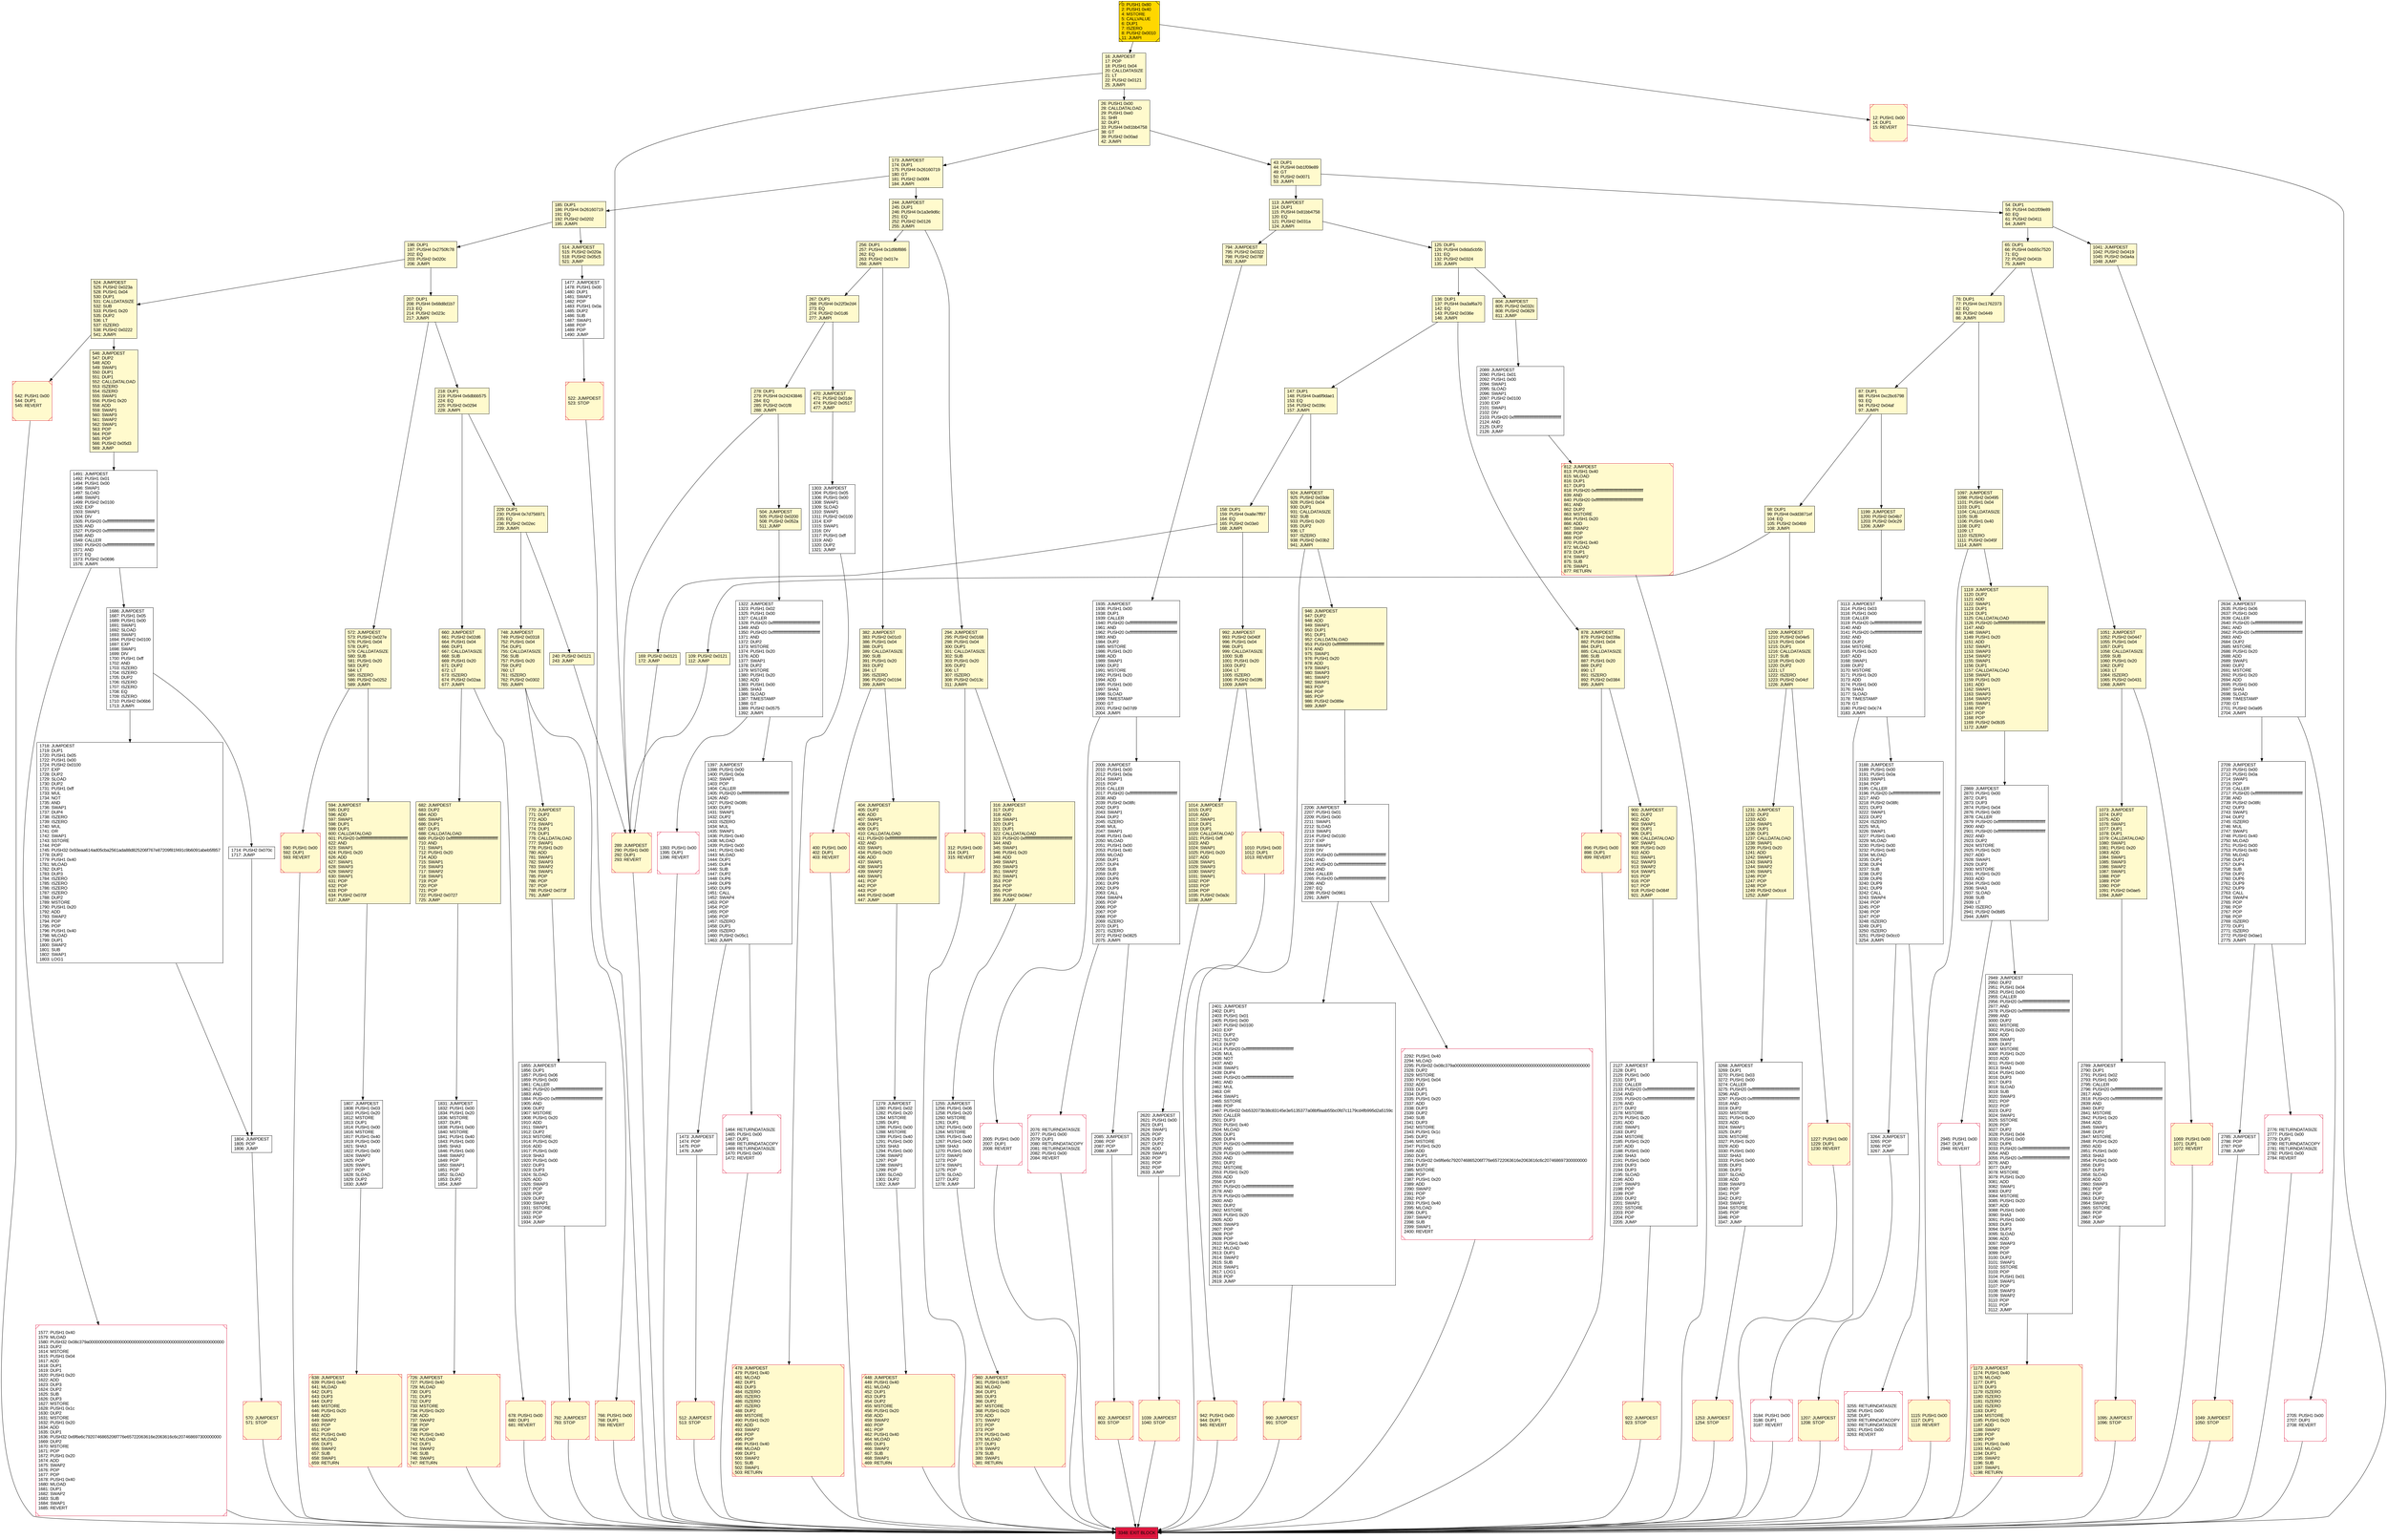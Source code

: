 digraph G {
bgcolor=transparent rankdir=UD;
node [shape=box style=filled color=black fillcolor=white fontname=arial fontcolor=black];
514 [label="514: JUMPDEST\l515: PUSH2 0x020a\l518: PUSH2 0x05c5\l521: JUMP\l" fillcolor=lemonchiffon ];
594 [label="594: JUMPDEST\l595: DUP2\l596: ADD\l597: SWAP1\l598: DUP1\l599: DUP1\l600: CALLDATALOAD\l601: PUSH20 0xffffffffffffffffffffffffffffffffffffffff\l622: AND\l623: SWAP1\l624: PUSH1 0x20\l626: ADD\l627: SWAP1\l628: SWAP3\l629: SWAP2\l630: SWAP1\l631: POP\l632: POP\l633: POP\l634: PUSH2 0x070f\l637: JUMP\l" fillcolor=lemonchiffon ];
678 [label="678: PUSH1 0x00\l680: DUP1\l681: REVERT\l" fillcolor=lemonchiffon shape=Msquare color=crimson ];
2076 [label="2076: RETURNDATASIZE\l2077: PUSH1 0x00\l2079: DUP1\l2080: RETURNDATACOPY\l2081: RETURNDATASIZE\l2082: PUSH1 0x00\l2084: REVERT\l" shape=Msquare color=crimson ];
922 [label="922: JUMPDEST\l923: STOP\l" fillcolor=lemonchiffon shape=Msquare color=crimson ];
942 [label="942: PUSH1 0x00\l944: DUP1\l945: REVERT\l" fillcolor=lemonchiffon shape=Msquare color=crimson ];
2206 [label="2206: JUMPDEST\l2207: PUSH1 0x01\l2209: PUSH1 0x00\l2211: SWAP1\l2212: SLOAD\l2213: SWAP1\l2214: PUSH2 0x0100\l2217: EXP\l2218: SWAP1\l2219: DIV\l2220: PUSH20 0xffffffffffffffffffffffffffffffffffffffff\l2241: AND\l2242: PUSH20 0xffffffffffffffffffffffffffffffffffffffff\l2263: AND\l2264: CALLER\l2265: PUSH20 0xffffffffffffffffffffffffffffffffffffffff\l2286: AND\l2287: EQ\l2288: PUSH2 0x0961\l2291: JUMPI\l" ];
2949 [label="2949: JUMPDEST\l2950: DUP2\l2951: PUSH1 0x04\l2953: PUSH1 0x00\l2955: CALLER\l2956: PUSH20 0xffffffffffffffffffffffffffffffffffffffff\l2977: AND\l2978: PUSH20 0xffffffffffffffffffffffffffffffffffffffff\l2999: AND\l3000: DUP2\l3001: MSTORE\l3002: PUSH1 0x20\l3004: ADD\l3005: SWAP1\l3006: DUP2\l3007: MSTORE\l3008: PUSH1 0x20\l3010: ADD\l3011: PUSH1 0x00\l3013: SHA3\l3014: PUSH1 0x00\l3016: DUP3\l3017: DUP3\l3018: SLOAD\l3019: SUB\l3020: SWAP3\l3021: POP\l3022: POP\l3023: DUP2\l3024: SWAP1\l3025: SSTORE\l3026: POP\l3027: DUP2\l3028: PUSH1 0x04\l3030: PUSH1 0x00\l3032: DUP6\l3033: PUSH20 0xffffffffffffffffffffffffffffffffffffffff\l3054: AND\l3055: PUSH20 0xffffffffffffffffffffffffffffffffffffffff\l3076: AND\l3077: DUP2\l3078: MSTORE\l3079: PUSH1 0x20\l3081: ADD\l3082: SWAP1\l3083: DUP2\l3084: MSTORE\l3085: PUSH1 0x20\l3087: ADD\l3088: PUSH1 0x00\l3090: SHA3\l3091: PUSH1 0x00\l3093: DUP3\l3094: DUP3\l3095: SLOAD\l3096: ADD\l3097: SWAP3\l3098: POP\l3099: POP\l3100: DUP2\l3101: SWAP1\l3102: SSTORE\l3103: POP\l3104: PUSH1 0x01\l3106: SWAP1\l3107: POP\l3108: SWAP3\l3109: SWAP2\l3110: POP\l3111: POP\l3112: JUMP\l" ];
2292 [label="2292: PUSH1 0x40\l2294: MLOAD\l2295: PUSH32 0x08c379a000000000000000000000000000000000000000000000000000000000\l2328: DUP2\l2329: MSTORE\l2330: PUSH1 0x04\l2332: ADD\l2333: DUP1\l2334: DUP1\l2335: PUSH1 0x20\l2337: ADD\l2338: DUP3\l2339: DUP2\l2340: SUB\l2341: DUP3\l2342: MSTORE\l2343: PUSH1 0x1c\l2345: DUP2\l2346: MSTORE\l2347: PUSH1 0x20\l2349: ADD\l2350: DUP1\l2351: PUSH32 0x6f6e6c7920746865206f776e65722063616e2063616c6c207468697300000000\l2384: DUP2\l2385: MSTORE\l2386: POP\l2387: PUSH1 0x20\l2389: ADD\l2390: SWAP2\l2391: POP\l2392: POP\l2393: PUSH1 0x40\l2395: MLOAD\l2396: DUP1\l2397: SWAP2\l2398: SUB\l2399: SWAP1\l2400: REVERT\l" shape=Msquare color=crimson ];
3348 [label="3348: EXIT BLOCK\l" fillcolor=crimson ];
54 [label="54: DUP1\l55: PUSH4 0xb1f09e89\l60: EQ\l61: PUSH2 0x0411\l64: JUMPI\l" fillcolor=lemonchiffon ];
294 [label="294: JUMPDEST\l295: PUSH2 0x0168\l298: PUSH1 0x04\l300: DUP1\l301: CALLDATASIZE\l302: SUB\l303: PUSH1 0x20\l305: DUP2\l306: LT\l307: ISZERO\l308: PUSH2 0x013c\l311: JUMPI\l" fillcolor=lemonchiffon ];
0 [label="0: PUSH1 0x80\l2: PUSH1 0x40\l4: MSTORE\l5: CALLVALUE\l6: DUP1\l7: ISZERO\l8: PUSH2 0x0010\l11: JUMPI\l" fillcolor=lemonchiffon shape=Msquare fillcolor=gold ];
900 [label="900: JUMPDEST\l901: DUP2\l902: ADD\l903: SWAP1\l904: DUP1\l905: DUP1\l906: CALLDATALOAD\l907: SWAP1\l908: PUSH1 0x20\l910: ADD\l911: SWAP1\l912: SWAP3\l913: SWAP2\l914: SWAP1\l915: POP\l916: POP\l917: POP\l918: PUSH2 0x084f\l921: JUMP\l" fillcolor=lemonchiffon ];
1279 [label="1279: JUMPDEST\l1280: PUSH1 0x02\l1282: PUSH1 0x20\l1284: MSTORE\l1285: DUP1\l1286: PUSH1 0x00\l1288: MSTORE\l1289: PUSH1 0x40\l1291: PUSH1 0x00\l1293: SHA3\l1294: PUSH1 0x00\l1296: SWAP2\l1297: POP\l1298: SWAP1\l1299: POP\l1300: SLOAD\l1301: DUP2\l1302: JUMP\l" ];
2945 [label="2945: PUSH1 0x00\l2947: DUP1\l2948: REVERT\l" shape=Msquare color=crimson ];
896 [label="896: PUSH1 0x00\l898: DUP1\l899: REVERT\l" fillcolor=lemonchiffon shape=Msquare color=crimson ];
1255 [label="1255: JUMPDEST\l1256: PUSH1 0x06\l1258: PUSH1 0x20\l1260: MSTORE\l1261: DUP1\l1262: PUSH1 0x00\l1264: MSTORE\l1265: PUSH1 0x40\l1267: PUSH1 0x00\l1269: SHA3\l1270: PUSH1 0x00\l1272: SWAP2\l1273: POP\l1274: SWAP1\l1275: POP\l1276: SLOAD\l1277: DUP2\l1278: JUMP\l" ];
1207 [label="1207: JUMPDEST\l1208: STOP\l" fillcolor=lemonchiffon shape=Msquare color=crimson ];
289 [label="289: JUMPDEST\l290: PUSH1 0x00\l292: DUP1\l293: REVERT\l" fillcolor=lemonchiffon shape=Msquare color=crimson ];
218 [label="218: DUP1\l219: PUSH4 0x6dbbb575\l224: EQ\l225: PUSH2 0x0294\l228: JUMPI\l" fillcolor=lemonchiffon ];
2869 [label="2869: JUMPDEST\l2870: PUSH1 0x00\l2872: DUP1\l2873: DUP3\l2874: PUSH1 0x04\l2876: PUSH1 0x00\l2878: CALLER\l2879: PUSH20 0xffffffffffffffffffffffffffffffffffffffff\l2900: AND\l2901: PUSH20 0xffffffffffffffffffffffffffffffffffffffff\l2922: AND\l2923: DUP2\l2924: MSTORE\l2925: PUSH1 0x20\l2927: ADD\l2928: SWAP1\l2929: DUP2\l2930: MSTORE\l2931: PUSH1 0x20\l2933: ADD\l2934: PUSH1 0x00\l2936: SHA3\l2937: SLOAD\l2938: SUB\l2939: LT\l2940: ISZERO\l2941: PUSH2 0x0b85\l2944: JUMPI\l" ];
113 [label="113: JUMPDEST\l114: DUP1\l115: PUSH4 0x81bb4758\l120: EQ\l121: PUSH2 0x031a\l124: JUMPI\l" fillcolor=lemonchiffon ];
2127 [label="2127: JUMPDEST\l2128: DUP1\l2129: PUSH1 0x00\l2131: DUP1\l2132: CALLER\l2133: PUSH20 0xffffffffffffffffffffffffffffffffffffffff\l2154: AND\l2155: PUSH20 0xffffffffffffffffffffffffffffffffffffffff\l2176: AND\l2177: DUP2\l2178: MSTORE\l2179: PUSH1 0x20\l2181: ADD\l2182: SWAP1\l2183: DUP2\l2184: MSTORE\l2185: PUSH1 0x20\l2187: ADD\l2188: PUSH1 0x00\l2190: SHA3\l2191: PUSH1 0x00\l2193: DUP3\l2194: DUP3\l2195: SLOAD\l2196: ADD\l2197: SWAP3\l2198: POP\l2199: POP\l2200: DUP2\l2201: SWAP1\l2202: SSTORE\l2203: POP\l2204: POP\l2205: JUMP\l" ];
1804 [label="1804: JUMPDEST\l1805: POP\l1806: JUMP\l" ];
1686 [label="1686: JUMPDEST\l1687: PUSH1 0x05\l1689: PUSH1 0x00\l1691: SWAP1\l1692: SLOAD\l1693: SWAP1\l1694: PUSH2 0x0100\l1697: EXP\l1698: SWAP1\l1699: DIV\l1700: PUSH1 0xff\l1702: AND\l1703: ISZERO\l1704: ISZERO\l1705: DUP2\l1706: ISZERO\l1707: ISZERO\l1708: EQ\l1709: ISZERO\l1710: PUSH2 0x06b6\l1713: JUMPI\l" ];
2705 [label="2705: PUSH1 0x00\l2707: DUP1\l2708: REVERT\l" shape=Msquare color=crimson ];
400 [label="400: PUSH1 0x00\l402: DUP1\l403: REVERT\l" fillcolor=lemonchiffon shape=Msquare color=crimson ];
109 [label="109: PUSH2 0x0121\l112: JUMP\l" fillcolor=lemonchiffon ];
1073 [label="1073: JUMPDEST\l1074: DUP2\l1075: ADD\l1076: SWAP1\l1077: DUP1\l1078: DUP1\l1079: CALLDATALOAD\l1080: SWAP1\l1081: PUSH1 0x20\l1083: ADD\l1084: SWAP1\l1085: SWAP3\l1086: SWAP2\l1087: SWAP1\l1088: POP\l1089: POP\l1090: POP\l1091: PUSH2 0x0ae5\l1094: JUMP\l" fillcolor=lemonchiffon ];
1714 [label="1714: PUSH2 0x070c\l1717: JUMP\l" ];
1231 [label="1231: JUMPDEST\l1232: DUP2\l1233: ADD\l1234: SWAP1\l1235: DUP1\l1236: DUP1\l1237: CALLDATALOAD\l1238: SWAP1\l1239: PUSH1 0x20\l1241: ADD\l1242: SWAP1\l1243: SWAP3\l1244: SWAP2\l1245: SWAP1\l1246: POP\l1247: POP\l1248: POP\l1249: PUSH2 0x0cc4\l1252: JUMP\l" fillcolor=lemonchiffon ];
794 [label="794: JUMPDEST\l795: PUSH2 0x0322\l798: PUSH2 0x078f\l801: JUMP\l" fillcolor=lemonchiffon ];
76 [label="76: DUP1\l77: PUSH4 0xc1762373\l82: EQ\l83: PUSH2 0x0449\l86: JUMPI\l" fillcolor=lemonchiffon ];
207 [label="207: DUP1\l208: PUSH4 0x68d8d1b7\l213: EQ\l214: PUSH2 0x023c\l217: JUMPI\l" fillcolor=lemonchiffon ];
572 [label="572: JUMPDEST\l573: PUSH2 0x027e\l576: PUSH1 0x04\l578: DUP1\l579: CALLDATASIZE\l580: SUB\l581: PUSH1 0x20\l583: DUP2\l584: LT\l585: ISZERO\l586: PUSH2 0x0252\l589: JUMPI\l" fillcolor=lemonchiffon ];
470 [label="470: JUMPDEST\l471: PUSH2 0x01de\l474: PUSH2 0x0517\l477: JUMP\l" fillcolor=lemonchiffon ];
990 [label="990: JUMPDEST\l991: STOP\l" fillcolor=lemonchiffon shape=Msquare color=crimson ];
748 [label="748: JUMPDEST\l749: PUSH2 0x0318\l752: PUSH1 0x04\l754: DUP1\l755: CALLDATASIZE\l756: SUB\l757: PUSH1 0x20\l759: DUP2\l760: LT\l761: ISZERO\l762: PUSH2 0x0302\l765: JUMPI\l" fillcolor=lemonchiffon ];
404 [label="404: JUMPDEST\l405: DUP2\l406: ADD\l407: SWAP1\l408: DUP1\l409: DUP1\l410: CALLDATALOAD\l411: PUSH20 0xffffffffffffffffffffffffffffffffffffffff\l432: AND\l433: SWAP1\l434: PUSH1 0x20\l436: ADD\l437: SWAP1\l438: SWAP3\l439: SWAP2\l440: SWAP1\l441: POP\l442: POP\l443: POP\l444: PUSH2 0x04ff\l447: JUMP\l" fillcolor=lemonchiffon ];
185 [label="185: DUP1\l186: PUSH4 0x26160719\l191: EQ\l192: PUSH2 0x0202\l195: JUMPI\l" fillcolor=lemonchiffon ];
1010 [label="1010: PUSH1 0x00\l1012: DUP1\l1013: REVERT\l" fillcolor=lemonchiffon shape=Msquare color=crimson ];
660 [label="660: JUMPDEST\l661: PUSH2 0x02d6\l664: PUSH1 0x04\l666: DUP1\l667: CALLDATASIZE\l668: SUB\l669: PUSH1 0x20\l671: DUP2\l672: LT\l673: ISZERO\l674: PUSH2 0x02aa\l677: JUMPI\l" fillcolor=lemonchiffon ];
65 [label="65: DUP1\l66: PUSH4 0xb55c7520\l71: EQ\l72: PUSH2 0x041b\l75: JUMPI\l" fillcolor=lemonchiffon ];
766 [label="766: PUSH1 0x00\l768: DUP1\l769: REVERT\l" fillcolor=lemonchiffon shape=Msquare color=crimson ];
726 [label="726: JUMPDEST\l727: PUSH1 0x40\l729: MLOAD\l730: DUP1\l731: DUP3\l732: DUP2\l733: MSTORE\l734: PUSH1 0x20\l736: ADD\l737: SWAP2\l738: POP\l739: POP\l740: PUSH1 0x40\l742: MLOAD\l743: DUP1\l744: SWAP2\l745: SUB\l746: SWAP1\l747: RETURN\l" fillcolor=lemonchiffon shape=Msquare color=crimson ];
158 [label="158: DUP1\l159: PUSH4 0xa8e7ff97\l164: EQ\l165: PUSH2 0x03e0\l168: JUMPI\l" fillcolor=lemonchiffon ];
1227 [label="1227: PUSH1 0x00\l1229: DUP1\l1230: REVERT\l" fillcolor=lemonchiffon shape=Msquare color=crimson ];
2085 [label="2085: JUMPDEST\l2086: POP\l2087: POP\l2088: JUMP\l" ];
1935 [label="1935: JUMPDEST\l1936: PUSH1 0x00\l1938: DUP1\l1939: CALLER\l1940: PUSH20 0xffffffffffffffffffffffffffffffffffffffff\l1961: AND\l1962: PUSH20 0xffffffffffffffffffffffffffffffffffffffff\l1983: AND\l1984: DUP2\l1985: MSTORE\l1986: PUSH1 0x20\l1988: ADD\l1989: SWAP1\l1990: DUP2\l1991: MSTORE\l1992: PUSH1 0x20\l1994: ADD\l1995: PUSH1 0x00\l1997: SHA3\l1998: SLOAD\l1999: TIMESTAMP\l2000: GT\l2001: PUSH2 0x07d9\l2004: JUMPI\l" ];
1253 [label="1253: JUMPDEST\l1254: STOP\l" fillcolor=lemonchiffon shape=Msquare color=crimson ];
448 [label="448: JUMPDEST\l449: PUSH1 0x40\l451: MLOAD\l452: DUP1\l453: DUP3\l454: DUP2\l455: MSTORE\l456: PUSH1 0x20\l458: ADD\l459: SWAP2\l460: POP\l461: POP\l462: PUSH1 0x40\l464: MLOAD\l465: DUP1\l466: SWAP2\l467: SUB\l468: SWAP1\l469: RETURN\l" fillcolor=lemonchiffon shape=Msquare color=crimson ];
125 [label="125: DUP1\l126: PUSH4 0x8da5cb5b\l131: EQ\l132: PUSH2 0x0324\l135: JUMPI\l" fillcolor=lemonchiffon ];
2005 [label="2005: PUSH1 0x00\l2007: DUP1\l2008: REVERT\l" shape=Msquare color=crimson ];
1097 [label="1097: JUMPDEST\l1098: PUSH2 0x0495\l1101: PUSH1 0x04\l1103: DUP1\l1104: CALLDATASIZE\l1105: SUB\l1106: PUSH1 0x40\l1108: DUP2\l1109: LT\l1110: ISZERO\l1111: PUSH2 0x045f\l1114: JUMPI\l" fillcolor=lemonchiffon ];
244 [label="244: JUMPDEST\l245: DUP1\l246: PUSH4 0x1a3e9d6c\l251: EQ\l252: PUSH2 0x0126\l255: JUMPI\l" fillcolor=lemonchiffon ];
2401 [label="2401: JUMPDEST\l2402: DUP1\l2403: PUSH1 0x01\l2405: PUSH1 0x00\l2407: PUSH2 0x0100\l2410: EXP\l2411: DUP2\l2412: SLOAD\l2413: DUP2\l2414: PUSH20 0xffffffffffffffffffffffffffffffffffffffff\l2435: MUL\l2436: NOT\l2437: AND\l2438: SWAP1\l2439: DUP4\l2440: PUSH20 0xffffffffffffffffffffffffffffffffffffffff\l2461: AND\l2462: MUL\l2463: OR\l2464: SWAP1\l2465: SSTORE\l2466: POP\l2467: PUSH32 0xb532073b38c83145e3e5135377a08bf9aab55bc0fd7c1179cd4fb995d2a5159c\l2500: CALLER\l2501: DUP3\l2502: PUSH1 0x40\l2504: MLOAD\l2505: DUP1\l2506: DUP4\l2507: PUSH20 0xffffffffffffffffffffffffffffffffffffffff\l2528: AND\l2529: PUSH20 0xffffffffffffffffffffffffffffffffffffffff\l2550: AND\l2551: DUP2\l2552: MSTORE\l2553: PUSH1 0x20\l2555: ADD\l2556: DUP3\l2557: PUSH20 0xffffffffffffffffffffffffffffffffffffffff\l2578: AND\l2579: PUSH20 0xffffffffffffffffffffffffffffffffffffffff\l2600: AND\l2601: DUP2\l2602: MSTORE\l2603: PUSH1 0x20\l2605: ADD\l2606: SWAP3\l2607: POP\l2608: POP\l2609: POP\l2610: PUSH1 0x40\l2612: MLOAD\l2613: DUP1\l2614: SWAP2\l2615: SUB\l2616: SWAP1\l2617: LOG1\l2618: POP\l2619: JUMP\l" ];
173 [label="173: JUMPDEST\l174: DUP1\l175: PUSH4 0x26160719\l180: GT\l181: PUSH2 0x00f4\l184: JUMPI\l" fillcolor=lemonchiffon ];
812 [label="812: JUMPDEST\l813: PUSH1 0x40\l815: MLOAD\l816: DUP1\l817: DUP3\l818: PUSH20 0xffffffffffffffffffffffffffffffffffffffff\l839: AND\l840: PUSH20 0xffffffffffffffffffffffffffffffffffffffff\l861: AND\l862: DUP2\l863: MSTORE\l864: PUSH1 0x20\l866: ADD\l867: SWAP2\l868: POP\l869: POP\l870: PUSH1 0x40\l872: MLOAD\l873: DUP1\l874: SWAP2\l875: SUB\l876: SWAP1\l877: RETURN\l" fillcolor=lemonchiffon shape=Msquare color=crimson ];
2789 [label="2789: JUMPDEST\l2790: DUP1\l2791: PUSH1 0x02\l2793: PUSH1 0x00\l2795: CALLER\l2796: PUSH20 0xffffffffffffffffffffffffffffffffffffffff\l2817: AND\l2818: PUSH20 0xffffffffffffffffffffffffffffffffffffffff\l2839: AND\l2840: DUP2\l2841: MSTORE\l2842: PUSH1 0x20\l2844: ADD\l2845: SWAP1\l2846: DUP2\l2847: MSTORE\l2848: PUSH1 0x20\l2850: ADD\l2851: PUSH1 0x00\l2853: SHA3\l2854: PUSH1 0x00\l2856: DUP3\l2857: DUP3\l2858: SLOAD\l2859: ADD\l2860: SWAP3\l2861: POP\l2862: POP\l2863: DUP2\l2864: SWAP1\l2865: SSTORE\l2866: POP\l2867: POP\l2868: JUMP\l" ];
3268 [label="3268: JUMPDEST\l3269: DUP1\l3270: PUSH1 0x03\l3272: PUSH1 0x00\l3274: CALLER\l3275: PUSH20 0xffffffffffffffffffffffffffffffffffffffff\l3296: AND\l3297: PUSH20 0xffffffffffffffffffffffffffffffffffffffff\l3318: AND\l3319: DUP2\l3320: MSTORE\l3321: PUSH1 0x20\l3323: ADD\l3324: SWAP1\l3325: DUP2\l3326: MSTORE\l3327: PUSH1 0x20\l3329: ADD\l3330: PUSH1 0x00\l3332: SHA3\l3333: PUSH1 0x00\l3335: DUP3\l3336: DUP3\l3337: SLOAD\l3338: ADD\l3339: SWAP3\l3340: POP\l3341: POP\l3342: DUP2\l3343: SWAP1\l3344: SSTORE\l3345: POP\l3346: POP\l3347: JUMP\l" ];
229 [label="229: DUP1\l230: PUSH4 0x7d756971\l235: EQ\l236: PUSH2 0x02ec\l239: JUMPI\l" fillcolor=lemonchiffon ];
1473 [label="1473: JUMPDEST\l1474: POP\l1475: POP\l1476: JUMP\l" ];
3264 [label="3264: JUMPDEST\l3265: POP\l3266: POP\l3267: JUMP\l" ];
792 [label="792: JUMPDEST\l793: STOP\l" fillcolor=lemonchiffon shape=Msquare color=crimson ];
1069 [label="1069: PUSH1 0x00\l1071: DUP1\l1072: REVERT\l" fillcolor=lemonchiffon shape=Msquare color=crimson ];
1049 [label="1049: JUMPDEST\l1050: STOP\l" fillcolor=lemonchiffon shape=Msquare color=crimson ];
256 [label="256: DUP1\l257: PUSH4 0x1d9bf886\l262: EQ\l263: PUSH2 0x017e\l266: JUMPI\l" fillcolor=lemonchiffon ];
1718 [label="1718: JUMPDEST\l1719: DUP1\l1720: PUSH1 0x05\l1722: PUSH1 0x00\l1724: PUSH2 0x0100\l1727: EXP\l1728: DUP2\l1729: SLOAD\l1730: DUP2\l1731: PUSH1 0xff\l1733: MUL\l1734: NOT\l1735: AND\l1736: SWAP1\l1737: DUP4\l1738: ISZERO\l1739: ISZERO\l1740: MUL\l1741: OR\l1742: SWAP1\l1743: SSTORE\l1744: POP\l1745: PUSH32 0x93eaa614ad05cba2561ada88d825206f767e87209f81f491c9b6091abeb5f857\l1778: DUP2\l1779: PUSH1 0x40\l1781: MLOAD\l1782: DUP1\l1783: DUP3\l1784: ISZERO\l1785: ISZERO\l1786: ISZERO\l1787: ISZERO\l1788: DUP2\l1789: MSTORE\l1790: PUSH1 0x20\l1792: ADD\l1793: SWAP2\l1794: POP\l1795: POP\l1796: PUSH1 0x40\l1798: MLOAD\l1799: DUP1\l1800: SWAP2\l1801: SUB\l1802: SWAP1\l1803: LOG1\l" ];
512 [label="512: JUMPDEST\l513: STOP\l" fillcolor=lemonchiffon shape=Msquare color=crimson ];
312 [label="312: PUSH1 0x00\l314: DUP1\l315: REVERT\l" fillcolor=lemonchiffon shape=Msquare color=crimson ];
267 [label="267: DUP1\l268: PUSH4 0x22f3e2d4\l273: EQ\l274: PUSH2 0x01d6\l277: JUMPI\l" fillcolor=lemonchiffon ];
1039 [label="1039: JUMPDEST\l1040: STOP\l" fillcolor=lemonchiffon shape=Msquare color=crimson ];
924 [label="924: JUMPDEST\l925: PUSH2 0x03de\l928: PUSH1 0x04\l930: DUP1\l931: CALLDATASIZE\l932: SUB\l933: PUSH1 0x20\l935: DUP2\l936: LT\l937: ISZERO\l938: PUSH2 0x03b2\l941: JUMPI\l" fillcolor=lemonchiffon ];
522 [label="522: JUMPDEST\l523: STOP\l" fillcolor=lemonchiffon shape=Msquare color=crimson ];
1303 [label="1303: JUMPDEST\l1304: PUSH1 0x05\l1306: PUSH1 0x00\l1308: SWAP1\l1309: SLOAD\l1310: SWAP1\l1311: PUSH2 0x0100\l1314: EXP\l1315: SWAP1\l1316: DIV\l1317: PUSH1 0xff\l1319: AND\l1320: DUP2\l1321: JUMP\l" ];
1464 [label="1464: RETURNDATASIZE\l1465: PUSH1 0x00\l1467: DUP1\l1468: RETURNDATACOPY\l1469: RETURNDATASIZE\l1470: PUSH1 0x00\l1472: REVERT\l" shape=Msquare color=crimson ];
278 [label="278: DUP1\l279: PUSH4 0x24243846\l284: EQ\l285: PUSH2 0x01f8\l288: JUMPI\l" fillcolor=lemonchiffon ];
682 [label="682: JUMPDEST\l683: DUP2\l684: ADD\l685: SWAP1\l686: DUP1\l687: DUP1\l688: CALLDATALOAD\l689: PUSH20 0xffffffffffffffffffffffffffffffffffffffff\l710: AND\l711: SWAP1\l712: PUSH1 0x20\l714: ADD\l715: SWAP1\l716: SWAP3\l717: SWAP2\l718: SWAP1\l719: POP\l720: POP\l721: POP\l722: PUSH2 0x0727\l725: JUMP\l" fillcolor=lemonchiffon ];
1173 [label="1173: JUMPDEST\l1174: PUSH1 0x40\l1176: MLOAD\l1177: DUP1\l1178: DUP3\l1179: ISZERO\l1180: ISZERO\l1181: ISZERO\l1182: ISZERO\l1183: DUP2\l1184: MSTORE\l1185: PUSH1 0x20\l1187: ADD\l1188: SWAP2\l1189: POP\l1190: POP\l1191: PUSH1 0x40\l1193: MLOAD\l1194: DUP1\l1195: SWAP2\l1196: SUB\l1197: SWAP1\l1198: RETURN\l" fillcolor=lemonchiffon shape=Msquare color=crimson ];
2785 [label="2785: JUMPDEST\l2786: POP\l2787: POP\l2788: JUMP\l" ];
3255 [label="3255: RETURNDATASIZE\l3256: PUSH1 0x00\l3258: DUP1\l3259: RETURNDATACOPY\l3260: RETURNDATASIZE\l3261: PUSH1 0x00\l3263: REVERT\l" shape=Msquare color=crimson ];
12 [label="12: PUSH1 0x00\l14: DUP1\l15: REVERT\l" fillcolor=lemonchiffon shape=Msquare color=crimson ];
770 [label="770: JUMPDEST\l771: DUP2\l772: ADD\l773: SWAP1\l774: DUP1\l775: DUP1\l776: CALLDATALOAD\l777: SWAP1\l778: PUSH1 0x20\l780: ADD\l781: SWAP1\l782: SWAP3\l783: SWAP2\l784: SWAP1\l785: POP\l786: POP\l787: POP\l788: PUSH2 0x073f\l791: JUMP\l" fillcolor=lemonchiffon ];
570 [label="570: JUMPDEST\l571: STOP\l" fillcolor=lemonchiffon shape=Msquare color=crimson ];
240 [label="240: PUSH2 0x0121\l243: JUMP\l" fillcolor=lemonchiffon ];
147 [label="147: DUP1\l148: PUSH4 0xa6f9dae1\l153: EQ\l154: PUSH2 0x039c\l157: JUMPI\l" fillcolor=lemonchiffon ];
196 [label="196: DUP1\l197: PUSH4 0x2750fc78\l202: EQ\l203: PUSH2 0x020c\l206: JUMPI\l" fillcolor=lemonchiffon ];
2089 [label="2089: JUMPDEST\l2090: PUSH1 0x01\l2092: PUSH1 0x00\l2094: SWAP1\l2095: SLOAD\l2096: SWAP1\l2097: PUSH2 0x0100\l2100: EXP\l2101: SWAP1\l2102: DIV\l2103: PUSH20 0xffffffffffffffffffffffffffffffffffffffff\l2124: AND\l2125: DUP2\l2126: JUMP\l" ];
802 [label="802: JUMPDEST\l803: STOP\l" fillcolor=lemonchiffon shape=Msquare color=crimson ];
1051 [label="1051: JUMPDEST\l1052: PUSH2 0x0447\l1055: PUSH1 0x04\l1057: DUP1\l1058: CALLDATASIZE\l1059: SUB\l1060: PUSH1 0x20\l1062: DUP2\l1063: LT\l1064: ISZERO\l1065: PUSH2 0x0431\l1068: JUMPI\l" fillcolor=lemonchiffon ];
316 [label="316: JUMPDEST\l317: DUP2\l318: ADD\l319: SWAP1\l320: DUP1\l321: DUP1\l322: CALLDATALOAD\l323: PUSH20 0xffffffffffffffffffffffffffffffffffffffff\l344: AND\l345: SWAP1\l346: PUSH1 0x20\l348: ADD\l349: SWAP1\l350: SWAP3\l351: SWAP2\l352: SWAP1\l353: POP\l354: POP\l355: POP\l356: PUSH2 0x04e7\l359: JUMP\l" fillcolor=lemonchiffon ];
1322 [label="1322: JUMPDEST\l1323: PUSH1 0x02\l1325: PUSH1 0x00\l1327: CALLER\l1328: PUSH20 0xffffffffffffffffffffffffffffffffffffffff\l1349: AND\l1350: PUSH20 0xffffffffffffffffffffffffffffffffffffffff\l1371: AND\l1372: DUP2\l1373: MSTORE\l1374: PUSH1 0x20\l1376: ADD\l1377: SWAP1\l1378: DUP2\l1379: MSTORE\l1380: PUSH1 0x20\l1382: ADD\l1383: PUSH1 0x00\l1385: SHA3\l1386: SLOAD\l1387: TIMESTAMP\l1388: GT\l1389: PUSH2 0x0575\l1392: JUMPI\l" ];
524 [label="524: JUMPDEST\l525: PUSH2 0x023a\l528: PUSH1 0x04\l530: DUP1\l531: CALLDATASIZE\l532: SUB\l533: PUSH1 0x20\l535: DUP2\l536: LT\l537: ISZERO\l538: PUSH2 0x0222\l541: JUMPI\l" fillcolor=lemonchiffon ];
1041 [label="1041: JUMPDEST\l1042: PUSH2 0x0419\l1045: PUSH2 0x0a4a\l1048: JUMP\l" fillcolor=lemonchiffon ];
1397 [label="1397: JUMPDEST\l1398: PUSH1 0x00\l1400: PUSH1 0x0a\l1402: SWAP1\l1403: POP\l1404: CALLER\l1405: PUSH20 0xffffffffffffffffffffffffffffffffffffffff\l1426: AND\l1427: PUSH2 0x08fc\l1430: DUP3\l1431: SWAP1\l1432: DUP2\l1433: ISZERO\l1434: MUL\l1435: SWAP1\l1436: PUSH1 0x40\l1438: MLOAD\l1439: PUSH1 0x00\l1441: PUSH1 0x40\l1443: MLOAD\l1444: DUP1\l1445: DUP4\l1446: SUB\l1447: DUP2\l1448: DUP6\l1449: DUP9\l1450: DUP9\l1451: CALL\l1452: SWAP4\l1453: POP\l1454: POP\l1455: POP\l1456: POP\l1457: ISZERO\l1458: DUP1\l1459: ISZERO\l1460: PUSH2 0x05c1\l1463: JUMPI\l" ];
1199 [label="1199: JUMPDEST\l1200: PUSH2 0x04b7\l1203: PUSH2 0x0c29\l1206: JUMP\l" fillcolor=lemonchiffon ];
542 [label="542: PUSH1 0x00\l544: DUP1\l545: REVERT\l" fillcolor=lemonchiffon shape=Msquare color=crimson ];
1014 [label="1014: JUMPDEST\l1015: DUP2\l1016: ADD\l1017: SWAP1\l1018: DUP1\l1019: DUP1\l1020: CALLDATALOAD\l1021: PUSH1 0xff\l1023: AND\l1024: SWAP1\l1025: PUSH1 0x20\l1027: ADD\l1028: SWAP1\l1029: SWAP3\l1030: SWAP2\l1031: SWAP1\l1032: POP\l1033: POP\l1034: POP\l1035: PUSH2 0x0a3c\l1038: JUMP\l" fillcolor=lemonchiffon ];
98 [label="98: DUP1\l99: PUSH4 0xdd3871ef\l104: EQ\l105: PUSH2 0x04b9\l108: JUMPI\l" fillcolor=lemonchiffon ];
2776 [label="2776: RETURNDATASIZE\l2777: PUSH1 0x00\l2779: DUP1\l2780: RETURNDATACOPY\l2781: RETURNDATASIZE\l2782: PUSH1 0x00\l2784: REVERT\l" shape=Msquare color=crimson ];
43 [label="43: DUP1\l44: PUSH4 0xb1f09e89\l49: GT\l50: PUSH2 0x0071\l53: JUMPI\l" fillcolor=lemonchiffon ];
1855 [label="1855: JUMPDEST\l1856: DUP1\l1857: PUSH1 0x06\l1859: PUSH1 0x00\l1861: CALLER\l1862: PUSH20 0xffffffffffffffffffffffffffffffffffffffff\l1883: AND\l1884: PUSH20 0xffffffffffffffffffffffffffffffffffffffff\l1905: AND\l1906: DUP2\l1907: MSTORE\l1908: PUSH1 0x20\l1910: ADD\l1911: SWAP1\l1912: DUP2\l1913: MSTORE\l1914: PUSH1 0x20\l1916: ADD\l1917: PUSH1 0x00\l1919: SHA3\l1920: PUSH1 0x00\l1922: DUP3\l1923: DUP3\l1924: SLOAD\l1925: ADD\l1926: SWAP3\l1927: POP\l1928: POP\l1929: DUP2\l1930: SWAP1\l1931: SSTORE\l1932: POP\l1933: POP\l1934: JUMP\l" ];
2009 [label="2009: JUMPDEST\l2010: PUSH1 0x00\l2012: PUSH1 0x0a\l2014: SWAP1\l2015: POP\l2016: CALLER\l2017: PUSH20 0xffffffffffffffffffffffffffffffffffffffff\l2038: AND\l2039: PUSH2 0x08fc\l2042: DUP3\l2043: SWAP1\l2044: DUP2\l2045: ISZERO\l2046: MUL\l2047: SWAP1\l2048: PUSH1 0x40\l2050: MLOAD\l2051: PUSH1 0x00\l2053: PUSH1 0x40\l2055: MLOAD\l2056: DUP1\l2057: DUP4\l2058: SUB\l2059: DUP2\l2060: DUP6\l2061: DUP9\l2062: DUP9\l2063: CALL\l2064: SWAP4\l2065: POP\l2066: POP\l2067: POP\l2068: POP\l2069: ISZERO\l2070: DUP1\l2071: ISZERO\l2072: PUSH2 0x0825\l2075: JUMPI\l" ];
26 [label="26: PUSH1 0x00\l28: CALLDATALOAD\l29: PUSH1 0xe0\l31: SHR\l32: DUP1\l33: PUSH4 0x81bb4758\l38: GT\l39: PUSH2 0x00ad\l42: JUMPI\l" fillcolor=lemonchiffon ];
1491 [label="1491: JUMPDEST\l1492: PUSH1 0x01\l1494: PUSH1 0x00\l1496: SWAP1\l1497: SLOAD\l1498: SWAP1\l1499: PUSH2 0x0100\l1502: EXP\l1503: SWAP1\l1504: DIV\l1505: PUSH20 0xffffffffffffffffffffffffffffffffffffffff\l1526: AND\l1527: PUSH20 0xffffffffffffffffffffffffffffffffffffffff\l1548: AND\l1549: CALLER\l1550: PUSH20 0xffffffffffffffffffffffffffffffffffffffff\l1571: AND\l1572: EQ\l1573: PUSH2 0x0696\l1576: JUMPI\l" ];
638 [label="638: JUMPDEST\l639: PUSH1 0x40\l641: MLOAD\l642: DUP1\l643: DUP3\l644: DUP2\l645: MSTORE\l646: PUSH1 0x20\l648: ADD\l649: SWAP2\l650: POP\l651: POP\l652: PUSH1 0x40\l654: MLOAD\l655: DUP1\l656: SWAP2\l657: SUB\l658: SWAP1\l659: RETURN\l" fillcolor=lemonchiffon shape=Msquare color=crimson ];
1577 [label="1577: PUSH1 0x40\l1579: MLOAD\l1580: PUSH32 0x08c379a000000000000000000000000000000000000000000000000000000000\l1613: DUP2\l1614: MSTORE\l1615: PUSH1 0x04\l1617: ADD\l1618: DUP1\l1619: DUP1\l1620: PUSH1 0x20\l1622: ADD\l1623: DUP3\l1624: DUP2\l1625: SUB\l1626: DUP3\l1627: MSTORE\l1628: PUSH1 0x1c\l1630: DUP2\l1631: MSTORE\l1632: PUSH1 0x20\l1634: ADD\l1635: DUP1\l1636: PUSH32 0x6f6e6c7920746865206f776e65722063616e2063616c6c207468697300000000\l1669: DUP2\l1670: MSTORE\l1671: POP\l1672: PUSH1 0x20\l1674: ADD\l1675: SWAP2\l1676: POP\l1677: POP\l1678: PUSH1 0x40\l1680: MLOAD\l1681: DUP1\l1682: SWAP2\l1683: SUB\l1684: SWAP1\l1685: REVERT\l" shape=Msquare color=crimson ];
1393 [label="1393: PUSH1 0x00\l1395: DUP1\l1396: REVERT\l" shape=Msquare color=crimson ];
992 [label="992: JUMPDEST\l993: PUSH2 0x040f\l996: PUSH1 0x04\l998: DUP1\l999: CALLDATASIZE\l1000: SUB\l1001: PUSH1 0x20\l1003: DUP2\l1004: LT\l1005: ISZERO\l1006: PUSH2 0x03f6\l1009: JUMPI\l" fillcolor=lemonchiffon ];
3184 [label="3184: PUSH1 0x00\l3186: DUP1\l3187: REVERT\l" shape=Msquare color=crimson ];
546 [label="546: JUMPDEST\l547: DUP2\l548: ADD\l549: SWAP1\l550: DUP1\l551: DUP1\l552: CALLDATALOAD\l553: ISZERO\l554: ISZERO\l555: SWAP1\l556: PUSH1 0x20\l558: ADD\l559: SWAP1\l560: SWAP3\l561: SWAP2\l562: SWAP1\l563: POP\l564: POP\l565: POP\l566: PUSH2 0x05d3\l569: JUMP\l" fillcolor=lemonchiffon ];
1095 [label="1095: JUMPDEST\l1096: STOP\l" fillcolor=lemonchiffon shape=Msquare color=crimson ];
382 [label="382: JUMPDEST\l383: PUSH2 0x01c0\l386: PUSH1 0x04\l388: DUP1\l389: CALLDATASIZE\l390: SUB\l391: PUSH1 0x20\l393: DUP2\l394: LT\l395: ISZERO\l396: PUSH2 0x0194\l399: JUMPI\l" fillcolor=lemonchiffon ];
1807 [label="1807: JUMPDEST\l1808: PUSH1 0x03\l1810: PUSH1 0x20\l1812: MSTORE\l1813: DUP1\l1814: PUSH1 0x00\l1816: MSTORE\l1817: PUSH1 0x40\l1819: PUSH1 0x00\l1821: SHA3\l1822: PUSH1 0x00\l1824: SWAP2\l1825: POP\l1826: SWAP1\l1827: POP\l1828: SLOAD\l1829: DUP2\l1830: JUMP\l" ];
1119 [label="1119: JUMPDEST\l1120: DUP2\l1121: ADD\l1122: SWAP1\l1123: DUP1\l1124: DUP1\l1125: CALLDATALOAD\l1126: PUSH20 0xffffffffffffffffffffffffffffffffffffffff\l1147: AND\l1148: SWAP1\l1149: PUSH1 0x20\l1151: ADD\l1152: SWAP1\l1153: SWAP3\l1154: SWAP2\l1155: SWAP1\l1156: DUP1\l1157: CALLDATALOAD\l1158: SWAP1\l1159: PUSH1 0x20\l1161: ADD\l1162: SWAP1\l1163: SWAP3\l1164: SWAP2\l1165: SWAP1\l1166: POP\l1167: POP\l1168: POP\l1169: PUSH2 0x0b35\l1172: JUMP\l" fillcolor=lemonchiffon ];
3188 [label="3188: JUMPDEST\l3189: PUSH1 0x00\l3191: PUSH1 0x0a\l3193: SWAP1\l3194: POP\l3195: CALLER\l3196: PUSH20 0xffffffffffffffffffffffffffffffffffffffff\l3217: AND\l3218: PUSH2 0x08fc\l3221: DUP3\l3222: SWAP1\l3223: DUP2\l3224: ISZERO\l3225: MUL\l3226: SWAP1\l3227: PUSH1 0x40\l3229: MLOAD\l3230: PUSH1 0x00\l3232: PUSH1 0x40\l3234: MLOAD\l3235: DUP1\l3236: DUP4\l3237: SUB\l3238: DUP2\l3239: DUP6\l3240: DUP9\l3241: DUP9\l3242: CALL\l3243: SWAP4\l3244: POP\l3245: POP\l3246: POP\l3247: POP\l3248: ISZERO\l3249: DUP1\l3250: ISZERO\l3251: PUSH2 0x0cc0\l3254: JUMPI\l" ];
2709 [label="2709: JUMPDEST\l2710: PUSH1 0x00\l2712: PUSH1 0x0a\l2714: SWAP1\l2715: POP\l2716: CALLER\l2717: PUSH20 0xffffffffffffffffffffffffffffffffffffffff\l2738: AND\l2739: PUSH2 0x08fc\l2742: DUP3\l2743: SWAP1\l2744: DUP2\l2745: ISZERO\l2746: MUL\l2747: SWAP1\l2748: PUSH1 0x40\l2750: MLOAD\l2751: PUSH1 0x00\l2753: PUSH1 0x40\l2755: MLOAD\l2756: DUP1\l2757: DUP4\l2758: SUB\l2759: DUP2\l2760: DUP6\l2761: DUP9\l2762: DUP9\l2763: CALL\l2764: SWAP4\l2765: POP\l2766: POP\l2767: POP\l2768: POP\l2769: ISZERO\l2770: DUP1\l2771: ISZERO\l2772: PUSH2 0x0ae1\l2775: JUMPI\l" ];
360 [label="360: JUMPDEST\l361: PUSH1 0x40\l363: MLOAD\l364: DUP1\l365: DUP3\l366: DUP2\l367: MSTORE\l368: PUSH1 0x20\l370: ADD\l371: SWAP2\l372: POP\l373: POP\l374: PUSH1 0x40\l376: MLOAD\l377: DUP1\l378: SWAP2\l379: SUB\l380: SWAP1\l381: RETURN\l" fillcolor=lemonchiffon shape=Msquare color=crimson ];
1209 [label="1209: JUMPDEST\l1210: PUSH2 0x04e5\l1213: PUSH1 0x04\l1215: DUP1\l1216: CALLDATASIZE\l1217: SUB\l1218: PUSH1 0x20\l1220: DUP2\l1221: LT\l1222: ISZERO\l1223: PUSH2 0x04cf\l1226: JUMPI\l" fillcolor=lemonchiffon ];
804 [label="804: JUMPDEST\l805: PUSH2 0x032c\l808: PUSH2 0x0829\l811: JUMP\l" fillcolor=lemonchiffon ];
478 [label="478: JUMPDEST\l479: PUSH1 0x40\l481: MLOAD\l482: DUP1\l483: DUP3\l484: ISZERO\l485: ISZERO\l486: ISZERO\l487: ISZERO\l488: DUP2\l489: MSTORE\l490: PUSH1 0x20\l492: ADD\l493: SWAP2\l494: POP\l495: POP\l496: PUSH1 0x40\l498: MLOAD\l499: DUP1\l500: SWAP2\l501: SUB\l502: SWAP1\l503: RETURN\l" fillcolor=lemonchiffon shape=Msquare color=crimson ];
878 [label="878: JUMPDEST\l879: PUSH2 0x039a\l882: PUSH1 0x04\l884: DUP1\l885: CALLDATASIZE\l886: SUB\l887: PUSH1 0x20\l889: DUP2\l890: LT\l891: ISZERO\l892: PUSH2 0x0384\l895: JUMPI\l" fillcolor=lemonchiffon ];
136 [label="136: DUP1\l137: PUSH4 0xa3af6a70\l142: EQ\l143: PUSH2 0x036e\l146: JUMPI\l" fillcolor=lemonchiffon ];
1477 [label="1477: JUMPDEST\l1478: PUSH1 0x00\l1480: DUP1\l1481: SWAP1\l1482: POP\l1483: PUSH1 0x0a\l1485: DUP2\l1486: SUB\l1487: SWAP1\l1488: POP\l1489: POP\l1490: JUMP\l" ];
2620 [label="2620: JUMPDEST\l2621: PUSH1 0x00\l2623: DUP1\l2624: SWAP1\l2625: POP\l2626: DUP2\l2627: DUP2\l2628: ADD\l2629: SWAP1\l2630: POP\l2631: POP\l2632: POP\l2633: JUMP\l" ];
590 [label="590: PUSH1 0x00\l592: DUP1\l593: REVERT\l" fillcolor=lemonchiffon shape=Msquare color=crimson ];
87 [label="87: DUP1\l88: PUSH4 0xc2bc6798\l93: EQ\l94: PUSH2 0x04af\l97: JUMPI\l" fillcolor=lemonchiffon ];
169 [label="169: PUSH2 0x0121\l172: JUMP\l" fillcolor=lemonchiffon ];
16 [label="16: JUMPDEST\l17: POP\l18: PUSH1 0x04\l20: CALLDATASIZE\l21: LT\l22: PUSH2 0x0121\l25: JUMPI\l" fillcolor=lemonchiffon ];
3113 [label="3113: JUMPDEST\l3114: PUSH1 0x03\l3116: PUSH1 0x00\l3118: CALLER\l3119: PUSH20 0xffffffffffffffffffffffffffffffffffffffff\l3140: AND\l3141: PUSH20 0xffffffffffffffffffffffffffffffffffffffff\l3162: AND\l3163: DUP2\l3164: MSTORE\l3165: PUSH1 0x20\l3167: ADD\l3168: SWAP1\l3169: DUP2\l3170: MSTORE\l3171: PUSH1 0x20\l3173: ADD\l3174: PUSH1 0x00\l3176: SHA3\l3177: SLOAD\l3178: TIMESTAMP\l3179: GT\l3180: PUSH2 0x0c74\l3183: JUMPI\l" ];
1115 [label="1115: PUSH1 0x00\l1117: DUP1\l1118: REVERT\l" fillcolor=lemonchiffon shape=Msquare color=crimson ];
2634 [label="2634: JUMPDEST\l2635: PUSH1 0x06\l2637: PUSH1 0x00\l2639: CALLER\l2640: PUSH20 0xffffffffffffffffffffffffffffffffffffffff\l2661: AND\l2662: PUSH20 0xffffffffffffffffffffffffffffffffffffffff\l2683: AND\l2684: DUP2\l2685: MSTORE\l2686: PUSH1 0x20\l2688: ADD\l2689: SWAP1\l2690: DUP2\l2691: MSTORE\l2692: PUSH1 0x20\l2694: ADD\l2695: PUSH1 0x00\l2697: SHA3\l2698: SLOAD\l2699: TIMESTAMP\l2700: GT\l2701: PUSH2 0x0a95\l2704: JUMPI\l" ];
504 [label="504: JUMPDEST\l505: PUSH2 0x0200\l508: PUSH2 0x052a\l511: JUMP\l" fillcolor=lemonchiffon ];
1831 [label="1831: JUMPDEST\l1832: PUSH1 0x00\l1834: PUSH1 0x20\l1836: MSTORE\l1837: DUP1\l1838: PUSH1 0x00\l1840: MSTORE\l1841: PUSH1 0x40\l1843: PUSH1 0x00\l1845: SHA3\l1846: PUSH1 0x00\l1848: SWAP2\l1849: POP\l1850: SWAP1\l1851: POP\l1852: SLOAD\l1853: DUP2\l1854: JUMP\l" ];
946 [label="946: JUMPDEST\l947: DUP2\l948: ADD\l949: SWAP1\l950: DUP1\l951: DUP1\l952: CALLDATALOAD\l953: PUSH20 0xffffffffffffffffffffffffffffffffffffffff\l974: AND\l975: SWAP1\l976: PUSH1 0x20\l978: ADD\l979: SWAP1\l980: SWAP3\l981: SWAP2\l982: SWAP1\l983: POP\l984: POP\l985: POP\l986: PUSH2 0x089e\l989: JUMP\l" fillcolor=lemonchiffon ];
207 -> 572;
1686 -> 1714;
2292 -> 3348;
173 -> 244;
1491 -> 1577;
136 -> 878;
524 -> 542;
2869 -> 2945;
256 -> 267;
1322 -> 1397;
26 -> 43;
196 -> 524;
992 -> 1014;
113 -> 794;
678 -> 3348;
748 -> 766;
2076 -> 3348;
109 -> 289;
1714 -> 1804;
1807 -> 638;
922 -> 3348;
207 -> 218;
546 -> 1491;
942 -> 3348;
1935 -> 2005;
2709 -> 2776;
98 -> 1209;
1397 -> 1464;
1473 -> 512;
2206 -> 2292;
2634 -> 2709;
2127 -> 922;
2705 -> 3348;
400 -> 3348;
2785 -> 1049;
2869 -> 2949;
3113 -> 3184;
147 -> 924;
229 -> 240;
3113 -> 3188;
173 -> 185;
1014 -> 2620;
289 -> 3348;
900 -> 2127;
16 -> 26;
267 -> 278;
87 -> 98;
2945 -> 3348;
896 -> 3348;
2401 -> 990;
1207 -> 3348;
1397 -> 1473;
1051 -> 1069;
572 -> 594;
54 -> 65;
1303 -> 478;
1041 -> 2634;
256 -> 382;
1010 -> 3348;
1199 -> 3113;
76 -> 1097;
1855 -> 792;
504 -> 1322;
766 -> 3348;
87 -> 1199;
185 -> 514;
660 -> 678;
1279 -> 448;
2789 -> 1095;
278 -> 504;
682 -> 1831;
804 -> 2089;
794 -> 1935;
136 -> 147;
3188 -> 3264;
113 -> 125;
990 -> 3348;
2005 -> 3348;
244 -> 294;
924 -> 946;
1253 -> 3348;
448 -> 3348;
1322 -> 1393;
770 -> 1855;
65 -> 76;
524 -> 546;
812 -> 3348;
404 -> 1279;
218 -> 660;
1477 -> 522;
726 -> 3348;
2709 -> 2785;
2206 -> 2401;
2620 -> 1039;
3188 -> 3255;
1227 -> 3348;
512 -> 3348;
294 -> 312;
992 -> 1010;
1051 -> 1073;
1804 -> 570;
522 -> 3348;
196 -> 207;
240 -> 289;
278 -> 289;
1097 -> 1115;
312 -> 3348;
1039 -> 3348;
158 -> 169;
924 -> 942;
125 -> 804;
316 -> 1255;
792 -> 3348;
1069 -> 3348;
382 -> 404;
1049 -> 3348;
1831 -> 726;
125 -> 136;
218 -> 229;
1686 -> 1718;
1097 -> 1119;
802 -> 3348;
2949 -> 1173;
3264 -> 1207;
1935 -> 2009;
542 -> 3348;
2009 -> 2085;
54 -> 1041;
294 -> 316;
1073 -> 2789;
0 -> 12;
1209 -> 1227;
1231 -> 3268;
26 -> 173;
158 -> 992;
1464 -> 3348;
3255 -> 3348;
12 -> 3348;
570 -> 3348;
1718 -> 1804;
1173 -> 3348;
2009 -> 2076;
1393 -> 3348;
3184 -> 3348;
1095 -> 3348;
878 -> 896;
229 -> 748;
2089 -> 812;
2634 -> 2705;
76 -> 87;
360 -> 3348;
572 -> 590;
169 -> 289;
43 -> 54;
147 -> 158;
267 -> 470;
594 -> 1807;
2776 -> 3348;
2085 -> 802;
638 -> 3348;
1577 -> 3348;
16 -> 289;
0 -> 16;
65 -> 1051;
748 -> 770;
382 -> 400;
185 -> 196;
244 -> 256;
470 -> 1303;
1209 -> 1231;
43 -> 113;
1115 -> 3348;
514 -> 1477;
1119 -> 2869;
3268 -> 1253;
98 -> 109;
946 -> 2206;
878 -> 900;
478 -> 3348;
1491 -> 1686;
1255 -> 360;
590 -> 3348;
660 -> 682;
}